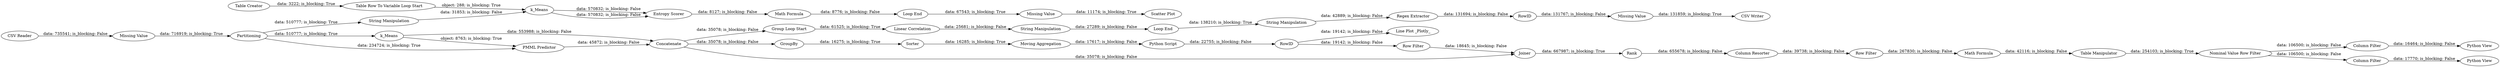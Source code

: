 digraph {
	"7161816809571959816_2" [label=k_Means]
	"7161816809571959816_25" [label="Python Script"]
	"7161816809571959816_17" [label="Group Loop Start"]
	"7161816809571959816_32" [label="Table Manipulator"]
	"7161816809571959816_42" [label="Missing Value"]
	"7161816809571959816_1" [label="CSV Reader"]
	"7161816809571959816_3" [label=Partitioning]
	"7161816809571959816_19" [label="String Manipulation"]
	"7161816809571959816_9" [label="Loop End"]
	"7161816809571959816_31" [label="Column Resorter"]
	"7161816809571959816_6" [label="Table Row To Variable Loop Start"]
	"7161816809571959816_34" [label="Python View"]
	"7161816809571959816_15" [label=Concatenate]
	"7161816809571959816_22" [label=Sorter]
	"7161816809571959816_14" [label="PMML Predictor"]
	"7161816809571959816_24" [label="Line Plot _Plotly_"]
	"7161816809571959816_28" [label=Joiner]
	"7161816809571959816_8" [label="String Manipulation"]
	"7161816809571959816_21" [label=GroupBy]
	"7161816809571959816_26" [label=RowID]
	"7161816809571959816_37" [label="Python View"]
	"7161816809571959816_12" [label="Scatter Plot"]
	"7161816809571959816_38" [label="Column Filter"]
	"7161816809571959816_7" [label="Entropy Scorer"]
	"7161816809571959816_29" [label=Rank]
	"7161816809571959816_30" [label="Row Filter"]
	"7161816809571959816_33" [label="Math Formula"]
	"7161816809571959816_20" [label="Loop End"]
	"7161816809571959816_13" [label=k_Means]
	"7161816809571959816_39" [label="String Manipulation"]
	"7161816809571959816_23" [label="Moving Aggregation"]
	"7161816809571959816_36" [label="Column Filter"]
	"7161816809571959816_41" [label=RowID]
	"7161816809571959816_11" [label="Math Formula"]
	"7161816809571959816_16" [label="Linear Correlation"]
	"7161816809571959816_10" [label="Missing Value"]
	"7161816809571959816_40" [label="Regex Extractor"]
	"7161816809571959816_4" [label="Missing Value"]
	"7161816809571959816_35" [label="Nominal Value Row Filter"]
	"7161816809571959816_43" [label="CSV Writer"]
	"7161816809571959816_5" [label="Table Creator"]
	"7161816809571959816_27" [label="Row Filter"]
	"7161816809571959816_31" -> "7161816809571959816_30" [label="data: 39738; is_blocking: False"]
	"7161816809571959816_9" -> "7161816809571959816_10" [label="data: 67543; is_blocking: True"]
	"7161816809571959816_6" -> "7161816809571959816_2" [label="object: 288; is_blocking: True"]
	"7161816809571959816_15" -> "7161816809571959816_17" [label="data: 35078; is_blocking: False"]
	"7161816809571959816_3" -> "7161816809571959816_13" [label="data: 510777; is_blocking: True"]
	"7161816809571959816_33" -> "7161816809571959816_32" [label="data: 42116; is_blocking: False"]
	"7161816809571959816_26" -> "7161816809571959816_27" [label="data: 19142; is_blocking: False"]
	"7161816809571959816_32" -> "7161816809571959816_35" [label="data: 254103; is_blocking: True"]
	"7161816809571959816_35" -> "7161816809571959816_38" [label="data: 106500; is_blocking: False"]
	"7161816809571959816_25" -> "7161816809571959816_26" [label="data: 22755; is_blocking: False"]
	"7161816809571959816_11" -> "7161816809571959816_9" [label="data: 8776; is_blocking: False"]
	"7161816809571959816_35" -> "7161816809571959816_36" [label="data: 106500; is_blocking: False"]
	"7161816809571959816_5" -> "7161816809571959816_6" [label="data: 3222; is_blocking: True"]
	"7161816809571959816_16" -> "7161816809571959816_19" [label="data: 25681; is_blocking: False"]
	"7161816809571959816_8" -> "7161816809571959816_2" [label="data: 31853; is_blocking: False"]
	"7161816809571959816_15" -> "7161816809571959816_28" [label="data: 35078; is_blocking: False"]
	"7161816809571959816_2" -> "7161816809571959816_7" [label="data: 570832; is_blocking: False"]
	"7161816809571959816_29" -> "7161816809571959816_31" [label="data: 655678; is_blocking: False"]
	"7161816809571959816_2" -> "7161816809571959816_7" [label="data: 570832; is_blocking: False"]
	"7161816809571959816_39" -> "7161816809571959816_40" [label="data: 42889; is_blocking: False"]
	"7161816809571959816_3" -> "7161816809571959816_8" [label="data: 510777; is_blocking: True"]
	"7161816809571959816_17" -> "7161816809571959816_16" [label="data: 61525; is_blocking: True"]
	"7161816809571959816_4" -> "7161816809571959816_3" [label="data: 716919; is_blocking: True"]
	"7161816809571959816_21" -> "7161816809571959816_22" [label="data: 16275; is_blocking: True"]
	"7161816809571959816_7" -> "7161816809571959816_11" [label="data: 8127; is_blocking: False"]
	"7161816809571959816_23" -> "7161816809571959816_25" [label="data: 17617; is_blocking: False"]
	"7161816809571959816_14" -> "7161816809571959816_15" [label="data: 45872; is_blocking: False"]
	"7161816809571959816_30" -> "7161816809571959816_33" [label="data: 267830; is_blocking: False"]
	"7161816809571959816_38" -> "7161816809571959816_37" [label="data: 16464; is_blocking: False"]
	"7161816809571959816_22" -> "7161816809571959816_23" [label="data: 16285; is_blocking: True"]
	"7161816809571959816_36" -> "7161816809571959816_34" [label="data: 17770; is_blocking: False"]
	"7161816809571959816_42" -> "7161816809571959816_43" [label="data: 131859; is_blocking: True"]
	"7161816809571959816_26" -> "7161816809571959816_24" [label="data: 19142; is_blocking: False"]
	"7161816809571959816_13" -> "7161816809571959816_15" [label="data: 553988; is_blocking: False"]
	"7161816809571959816_10" -> "7161816809571959816_12" [label="data: 11174; is_blocking: True"]
	"7161816809571959816_28" -> "7161816809571959816_29" [label="data: 667987; is_blocking: True"]
	"7161816809571959816_20" -> "7161816809571959816_39" [label="data: 138210; is_blocking: True"]
	"7161816809571959816_13" -> "7161816809571959816_14" [label="object: 8763; is_blocking: True"]
	"7161816809571959816_40" -> "7161816809571959816_41" [label="data: 131694; is_blocking: False"]
	"7161816809571959816_41" -> "7161816809571959816_42" [label="data: 131767; is_blocking: False"]
	"7161816809571959816_27" -> "7161816809571959816_28" [label="data: 18645; is_blocking: False"]
	"7161816809571959816_1" -> "7161816809571959816_4" [label="data: 735541; is_blocking: False"]
	"7161816809571959816_19" -> "7161816809571959816_20" [label="data: 27289; is_blocking: False"]
	"7161816809571959816_15" -> "7161816809571959816_21" [label="data: 35078; is_blocking: False"]
	"7161816809571959816_3" -> "7161816809571959816_14" [label="data: 234724; is_blocking: True"]
	rankdir=LR
}
